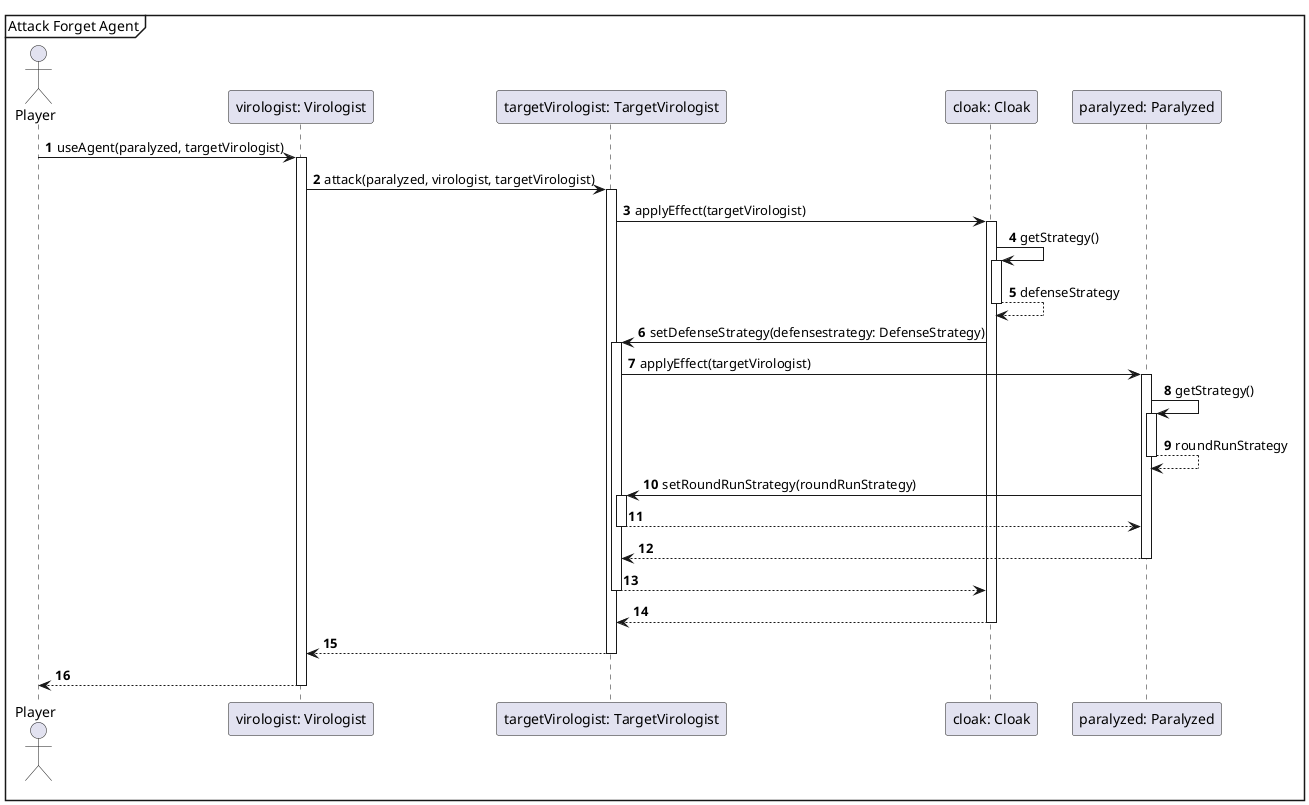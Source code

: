 @startuml
'https://plantuml.com/sequence-diagram

autonumber

mainframe Attack Forget Agent

actor Player

Player -> "virologist: Virologist"++: useAgent(paralyzed, targetVirologist)
"virologist: Virologist" -> "targetVirologist: TargetVirologist"++: attack(paralyzed, virologist, targetVirologist)
"targetVirologist: TargetVirologist" -> "cloak: Cloak"++ : applyEffect(targetVirologist)
"cloak: Cloak" -> "cloak: Cloak"++ : getStrategy()
"cloak: Cloak" --> "cloak: Cloak"-- : defenseStrategy

"cloak: Cloak" -> "targetVirologist: TargetVirologist"++: setDefenseStrategy(defensestrategy: DefenseStrategy)

"targetVirologist: TargetVirologist" -> "paralyzed: Paralyzed"++ : applyEffect(targetVirologist)

"paralyzed: Paralyzed" -> "paralyzed: Paralyzed"++ : getStrategy()
"paralyzed: Paralyzed" --> "paralyzed: Paralyzed"-- : roundRunStrategy
"paralyzed: Paralyzed" -> "targetVirologist: TargetVirologist"++: setRoundRunStrategy(roundRunStrategy)
"targetVirologist: TargetVirologist" --> "paralyzed: Paralyzed"--
"paralyzed: Paralyzed" --> "targetVirologist: TargetVirologist"--

"targetVirologist: TargetVirologist" --> "cloak: Cloak" --
"cloak: Cloak" --> "targetVirologist: TargetVirologist" --


"targetVirologist: TargetVirologist" --> "virologist: Virologist" --

"virologist: Virologist" --> Player --
@enduml